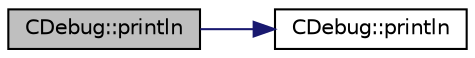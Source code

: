 digraph "CDebug::println"
{
  edge [fontname="Helvetica",fontsize="10",labelfontname="Helvetica",labelfontsize="10"];
  node [fontname="Helvetica",fontsize="10",shape=record];
  rankdir="LR";
  Node1 [label="CDebug::println",height=0.2,width=0.4,color="black", fillcolor="grey75", style="filled" fontcolor="black"];
  Node1 -> Node2 [color="midnightblue",fontsize="10",style="solid",fontname="Helvetica"];
  Node2 [label="CDebug::println",height=0.2,width=0.4,color="black", fillcolor="white", style="filled",URL="$d4/d37/class_c_debug.html#a69b3be339e7fe9c991b39ef0f0e452c6"];
}
